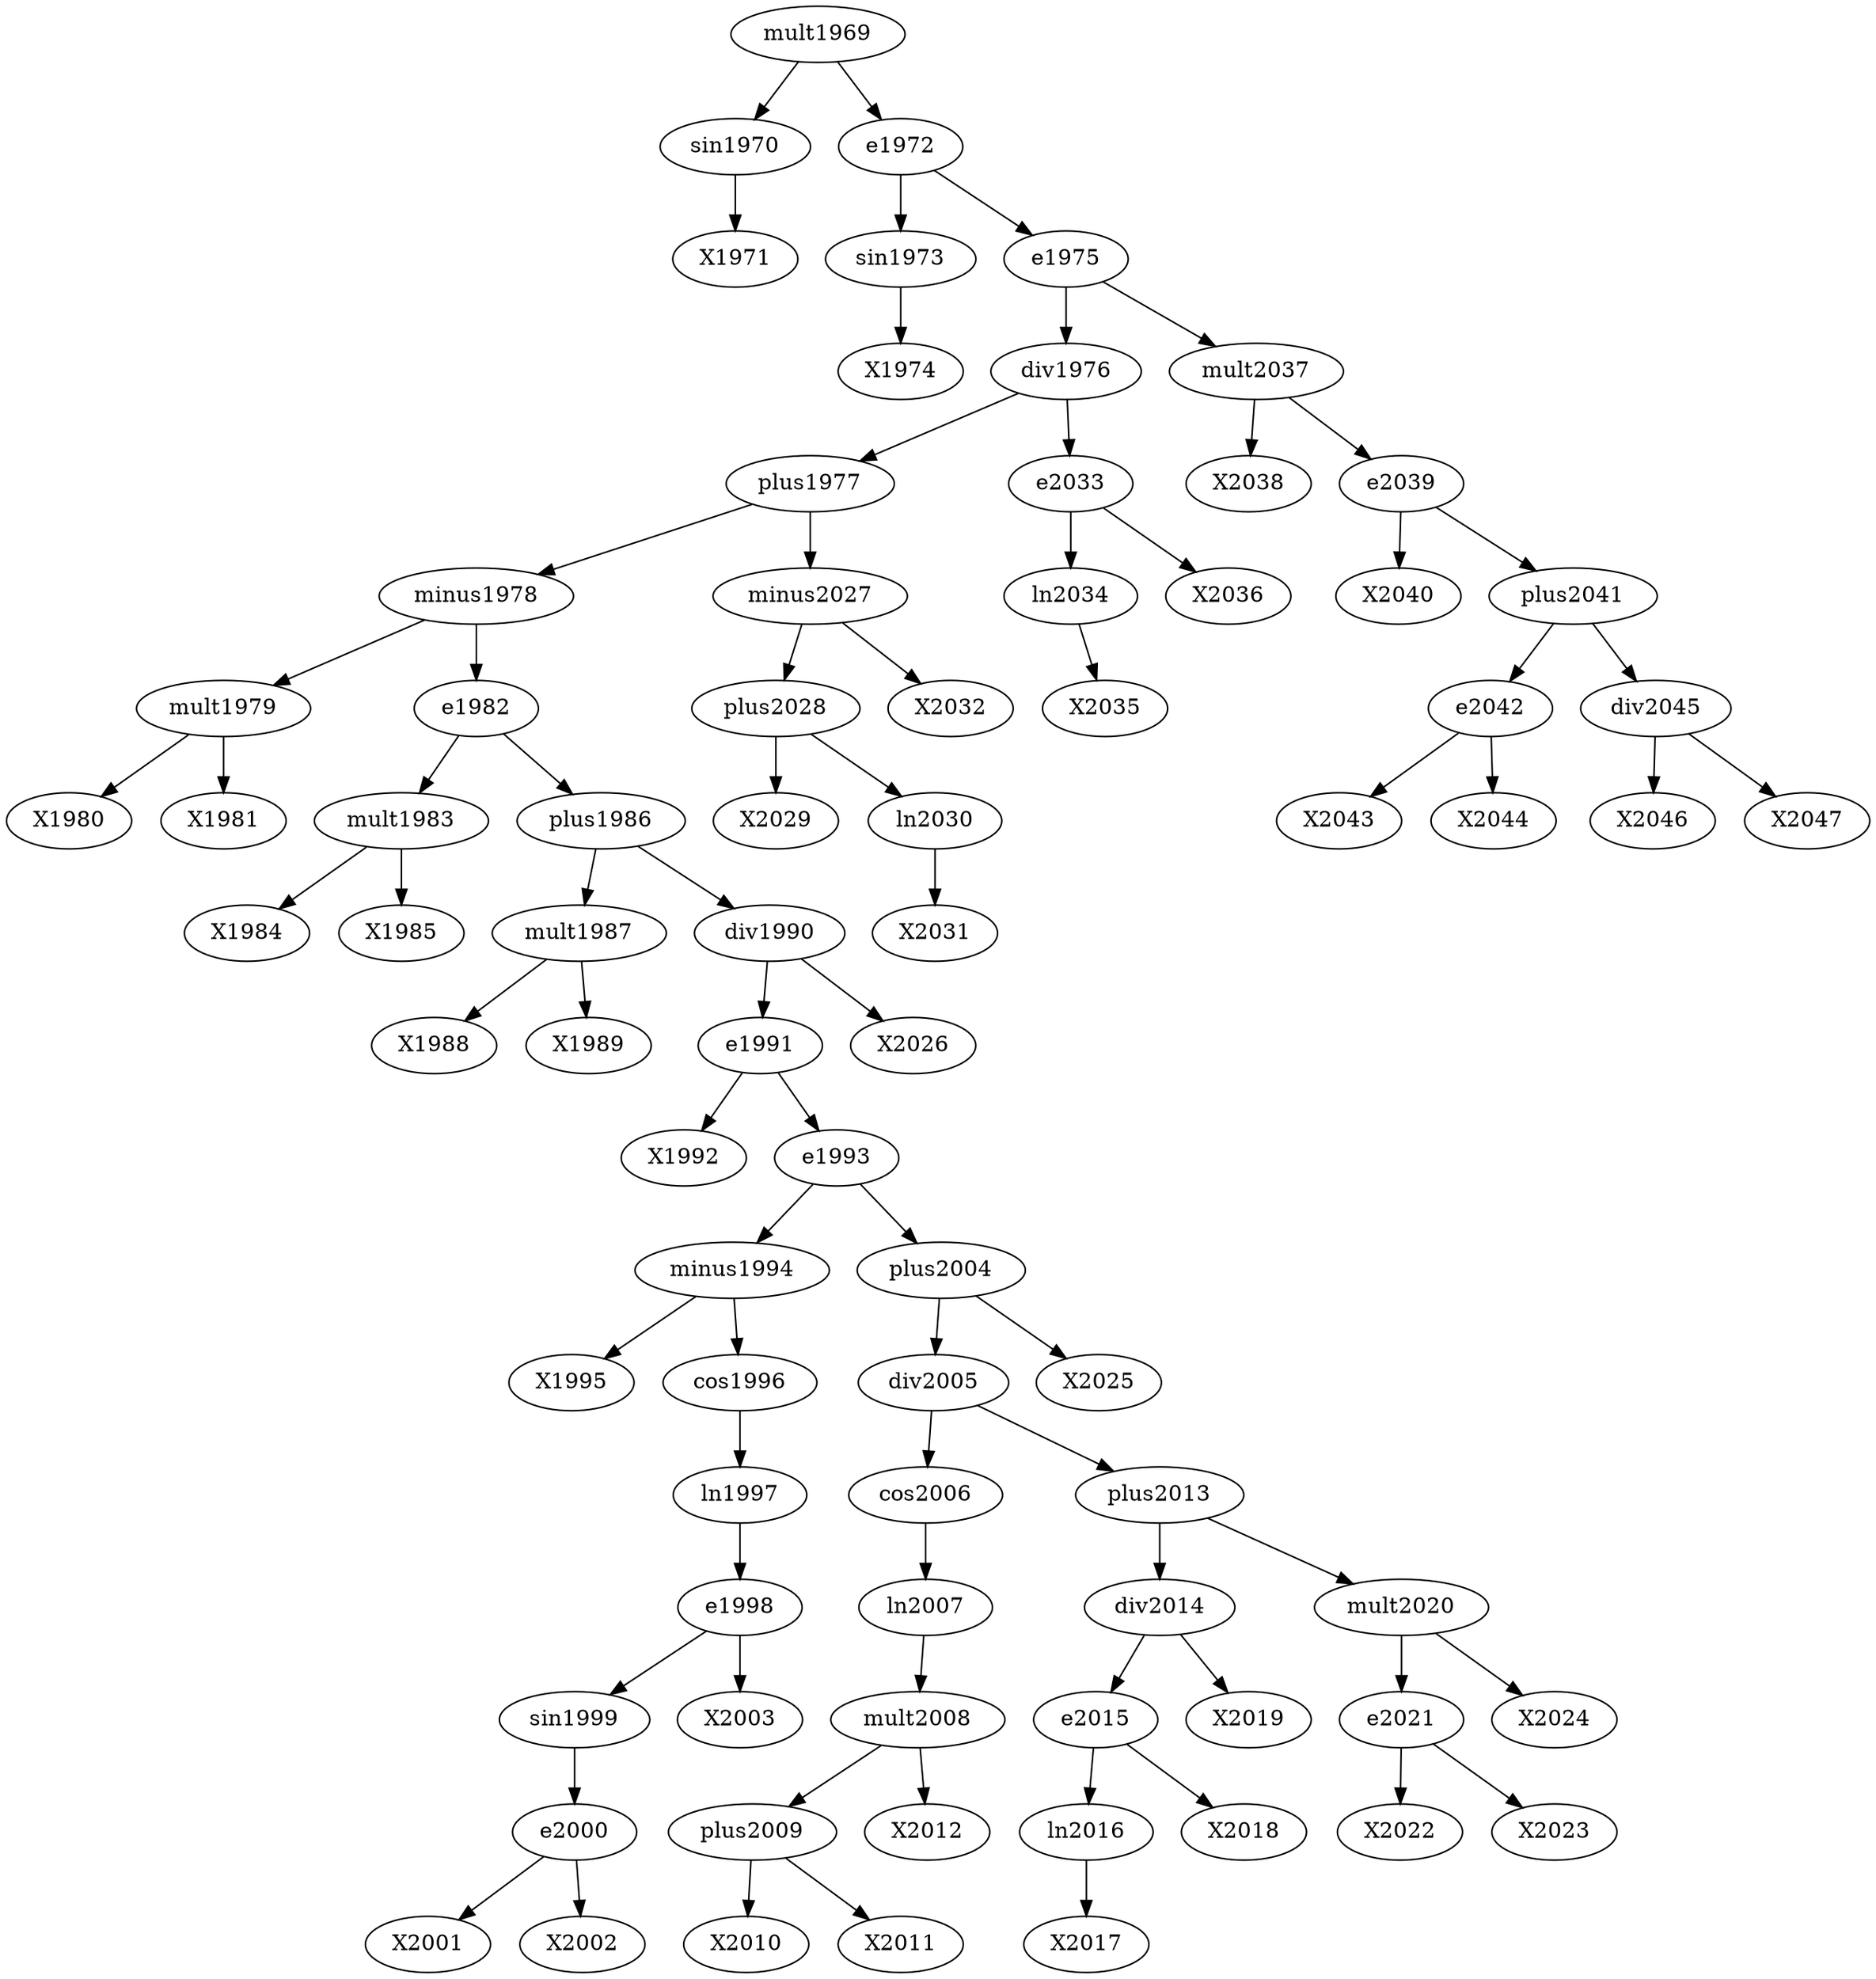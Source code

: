 digraph T {
	sin1970 -> X1971
	mult1969 -> sin1970
	sin1973 -> X1974
	e1972 -> sin1973
	mult1979 -> X1980
	mult1979 -> X1981
	minus1978 -> mult1979
	mult1983 -> X1984
	mult1983 -> X1985
	e1982 -> mult1983
	mult1987 -> X1988
	mult1987 -> X1989
	plus1986 -> mult1987
	e1991 -> X1992
	minus1994 -> X1995
	e2000 -> X2001
	e2000 -> X2002
	sin1999 -> e2000
	e1998 -> sin1999
	e1998 -> X2003
	ln1997 -> e1998
	cos1996 -> ln1997
	minus1994 -> cos1996
	e1993 -> minus1994
	plus2009 -> X2010
	plus2009 -> X2011
	mult2008 -> plus2009
	mult2008 -> X2012
	ln2007 -> mult2008
	cos2006 -> ln2007
	div2005 -> cos2006
	ln2016 -> X2017
	e2015 -> ln2016
	e2015 -> X2018
	div2014 -> e2015
	div2014 -> X2019
	plus2013 -> div2014
	e2021 -> X2022
	e2021 -> X2023
	mult2020 -> e2021
	mult2020 -> X2024
	plus2013 -> mult2020
	div2005 -> plus2013
	plus2004 -> div2005
	plus2004 -> X2025
	e1993 -> plus2004
	e1991 -> e1993
	div1990 -> e1991
	div1990 -> X2026
	plus1986 -> div1990
	e1982 -> plus1986
	minus1978 -> e1982
	plus1977 -> minus1978
	plus2028 -> X2029
	ln2030 -> X2031
	plus2028 -> ln2030
	minus2027 -> plus2028
	minus2027 -> X2032
	plus1977 -> minus2027
	div1976 -> plus1977
	ln2034 -> X2035
	e2033 -> ln2034
	e2033 -> X2036
	div1976 -> e2033
	e1975 -> div1976
	mult2037 -> X2038
	e2039 -> X2040
	e2042 -> X2043
	e2042 -> X2044
	plus2041 -> e2042
	div2045 -> X2046
	div2045 -> X2047
	plus2041 -> div2045
	e2039 -> plus2041
	mult2037 -> e2039
	e1975 -> mult2037
	e1972 -> e1975
	mult1969 -> e1972
}

